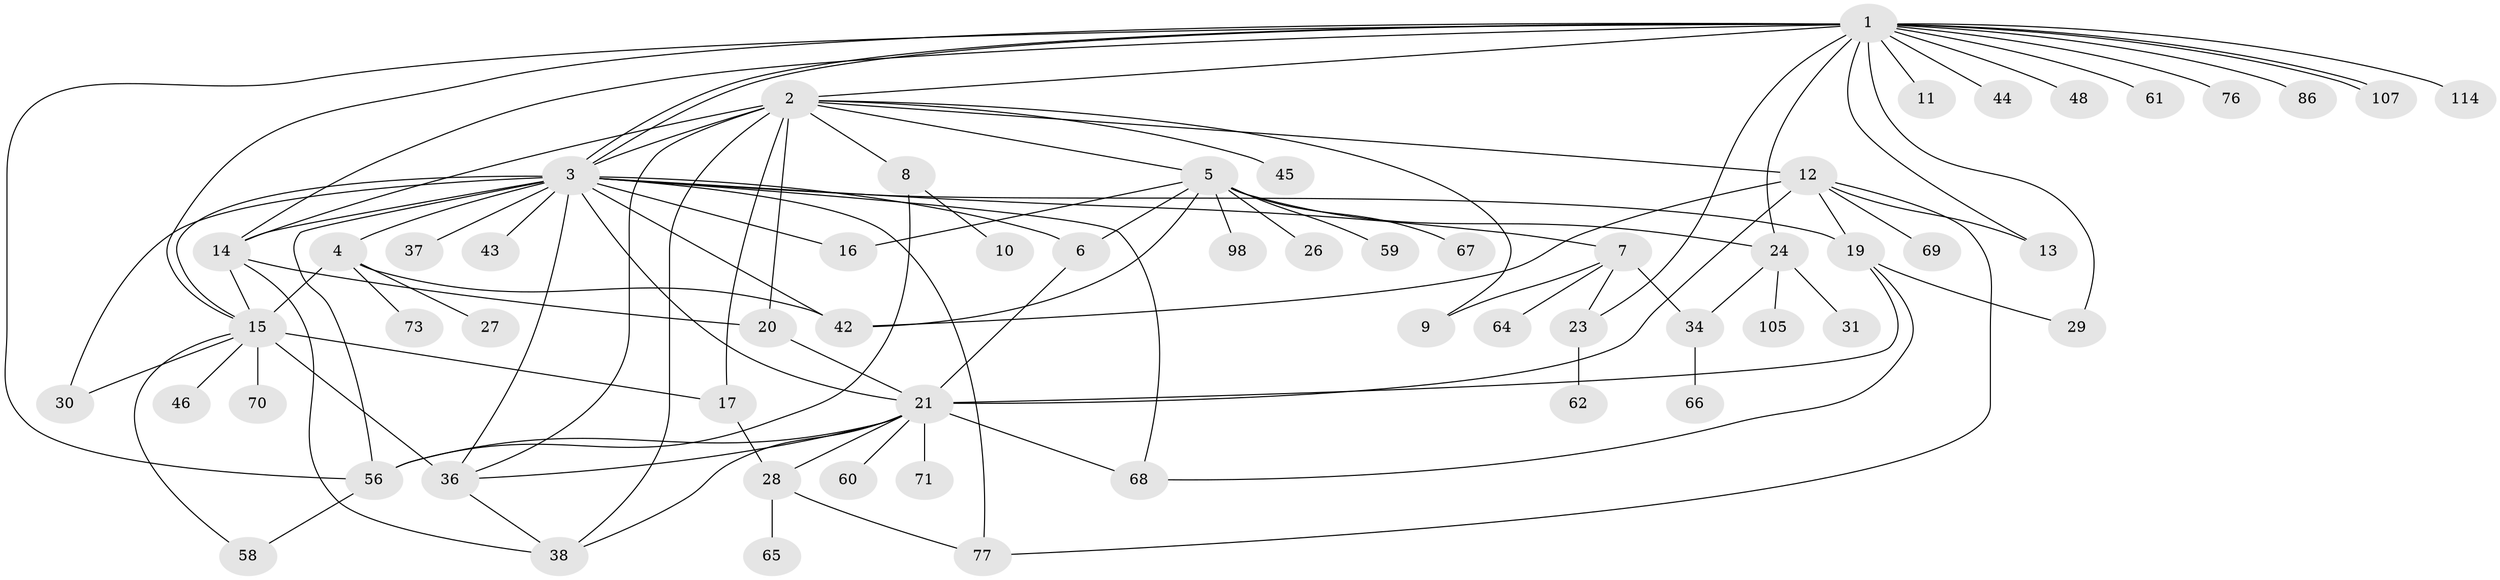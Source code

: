// original degree distribution, {19: 0.008333333333333333, 15: 0.008333333333333333, 21: 0.008333333333333333, 6: 0.03333333333333333, 9: 0.016666666666666666, 3: 0.14166666666666666, 2: 0.2, 1: 0.43333333333333335, 5: 0.025, 16: 0.008333333333333333, 4: 0.09166666666666666, 8: 0.008333333333333333, 7: 0.008333333333333333, 10: 0.008333333333333333}
// Generated by graph-tools (version 1.1) at 2025/14/03/09/25 04:14:40]
// undirected, 60 vertices, 101 edges
graph export_dot {
graph [start="1"]
  node [color=gray90,style=filled];
  1;
  2;
  3 [super="+18+33+25+41+109+72"];
  4 [super="+35"];
  5;
  6;
  7;
  8;
  9;
  10;
  11;
  12 [super="+40+22"];
  13;
  14 [super="+55+81+75"];
  15 [super="+52+95+103+97"];
  16;
  17 [super="+39"];
  19 [super="+50"];
  20;
  21 [super="+53+99+63"];
  23 [super="+54"];
  24;
  26;
  27;
  28 [super="+47+51"];
  29;
  30 [super="+32+115+49"];
  31;
  34 [super="+93+74"];
  36 [super="+57"];
  37;
  38 [super="+89"];
  42;
  43;
  44;
  45;
  46;
  48;
  56 [super="+83+120"];
  58;
  59;
  60;
  61 [super="+104"];
  62;
  64 [super="+80"];
  65;
  66;
  67;
  68;
  69;
  70;
  71;
  73;
  76;
  77;
  86;
  98;
  105;
  107 [super="+117"];
  114;
  1 -- 2;
  1 -- 3;
  1 -- 3;
  1 -- 11;
  1 -- 13;
  1 -- 15;
  1 -- 23;
  1 -- 24;
  1 -- 29;
  1 -- 44;
  1 -- 48;
  1 -- 56;
  1 -- 61;
  1 -- 76;
  1 -- 86;
  1 -- 107;
  1 -- 107;
  1 -- 114;
  1 -- 14;
  2 -- 3 [weight=3];
  2 -- 5;
  2 -- 8;
  2 -- 9;
  2 -- 12 [weight=2];
  2 -- 14;
  2 -- 17;
  2 -- 20;
  2 -- 45;
  2 -- 36;
  2 -- 38;
  3 -- 4;
  3 -- 6;
  3 -- 7;
  3 -- 19;
  3 -- 42;
  3 -- 43;
  3 -- 68;
  3 -- 77;
  3 -- 16;
  3 -- 37 [weight=2];
  3 -- 15;
  3 -- 30;
  3 -- 14 [weight=2];
  3 -- 21;
  3 -- 36;
  3 -- 56;
  4 -- 15;
  4 -- 27;
  4 -- 42;
  4 -- 73;
  5 -- 6;
  5 -- 16;
  5 -- 24;
  5 -- 26;
  5 -- 42;
  5 -- 59;
  5 -- 67;
  5 -- 98;
  6 -- 21;
  7 -- 9;
  7 -- 23;
  7 -- 34 [weight=2];
  7 -- 64;
  8 -- 10;
  8 -- 56;
  12 -- 19 [weight=2];
  12 -- 77;
  12 -- 21;
  12 -- 42;
  12 -- 13;
  12 -- 69;
  14 -- 20;
  14 -- 38;
  14 -- 15;
  15 -- 17;
  15 -- 30;
  15 -- 36 [weight=5];
  15 -- 46;
  15 -- 58;
  15 -- 70;
  17 -- 28;
  19 -- 21;
  19 -- 29;
  19 -- 68;
  20 -- 21;
  21 -- 28;
  21 -- 38;
  21 -- 60;
  21 -- 68;
  21 -- 71;
  21 -- 56;
  21 -- 36;
  23 -- 62;
  24 -- 31;
  24 -- 105;
  24 -- 34;
  28 -- 77;
  28 -- 65;
  34 -- 66;
  36 -- 38;
  56 -- 58;
}
